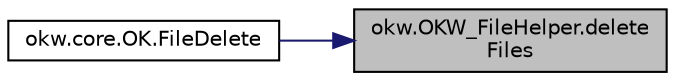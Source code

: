 digraph "okw.OKW_FileHelper.deleteFiles"
{
 // INTERACTIVE_SVG=YES
 // LATEX_PDF_SIZE
  edge [fontname="Helvetica",fontsize="10",labelfontname="Helvetica",labelfontsize="10"];
  node [fontname="Helvetica",fontsize="10",shape=record];
  rankdir="RL";
  Node26 [label="okw.OKW_FileHelper.delete\lFiles",height=0.2,width=0.4,color="black", fillcolor="grey75", style="filled", fontcolor="black",tooltip="Löscht alle Dateien im gegebenen Verzeichniss Rekursive."];
  Node26 -> Node27 [dir="back",color="midnightblue",fontsize="10",style="solid",fontname="Helvetica"];
  Node27 [label="okw.core.OK.FileDelete",height=0.2,width=0.4,color="black", fillcolor="white", style="filled",URL="$classokw_1_1core_1_1_o_k.html#aef8ea8cabf9dfb28aef18611f69b5af3",tooltip="Löscht die gegebene Datei."];
}
